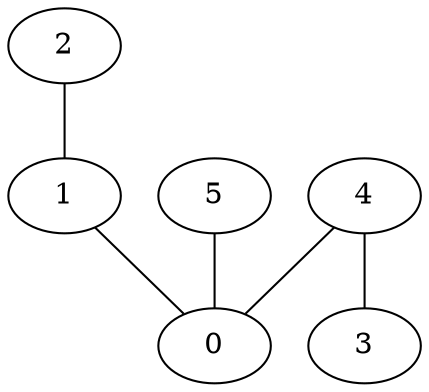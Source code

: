 graph {
    0 [ label = "0" ]
    1 [ label = "1" ]
    2 [ label = "2" ]
    3 [ label = "3" ]
    4 [ label = "4" ]
    5 [ label = "5" ]
    1 -- 0 [ ]
    2 -- 1 [ ]
    4 -- 3 [ ]
    5 -- 0 [ ]
    4 -- 0 [ ]
}
